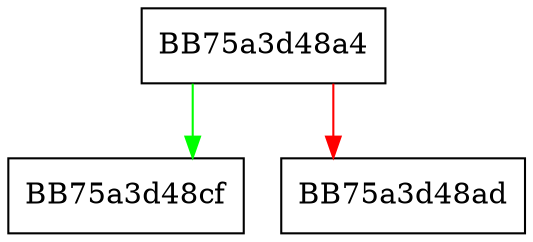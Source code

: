 digraph SerializeU32 {
  node [shape="box"];
  graph [splines=ortho];
  BB75a3d48a4 -> BB75a3d48cf [color="green"];
  BB75a3d48a4 -> BB75a3d48ad [color="red"];
}